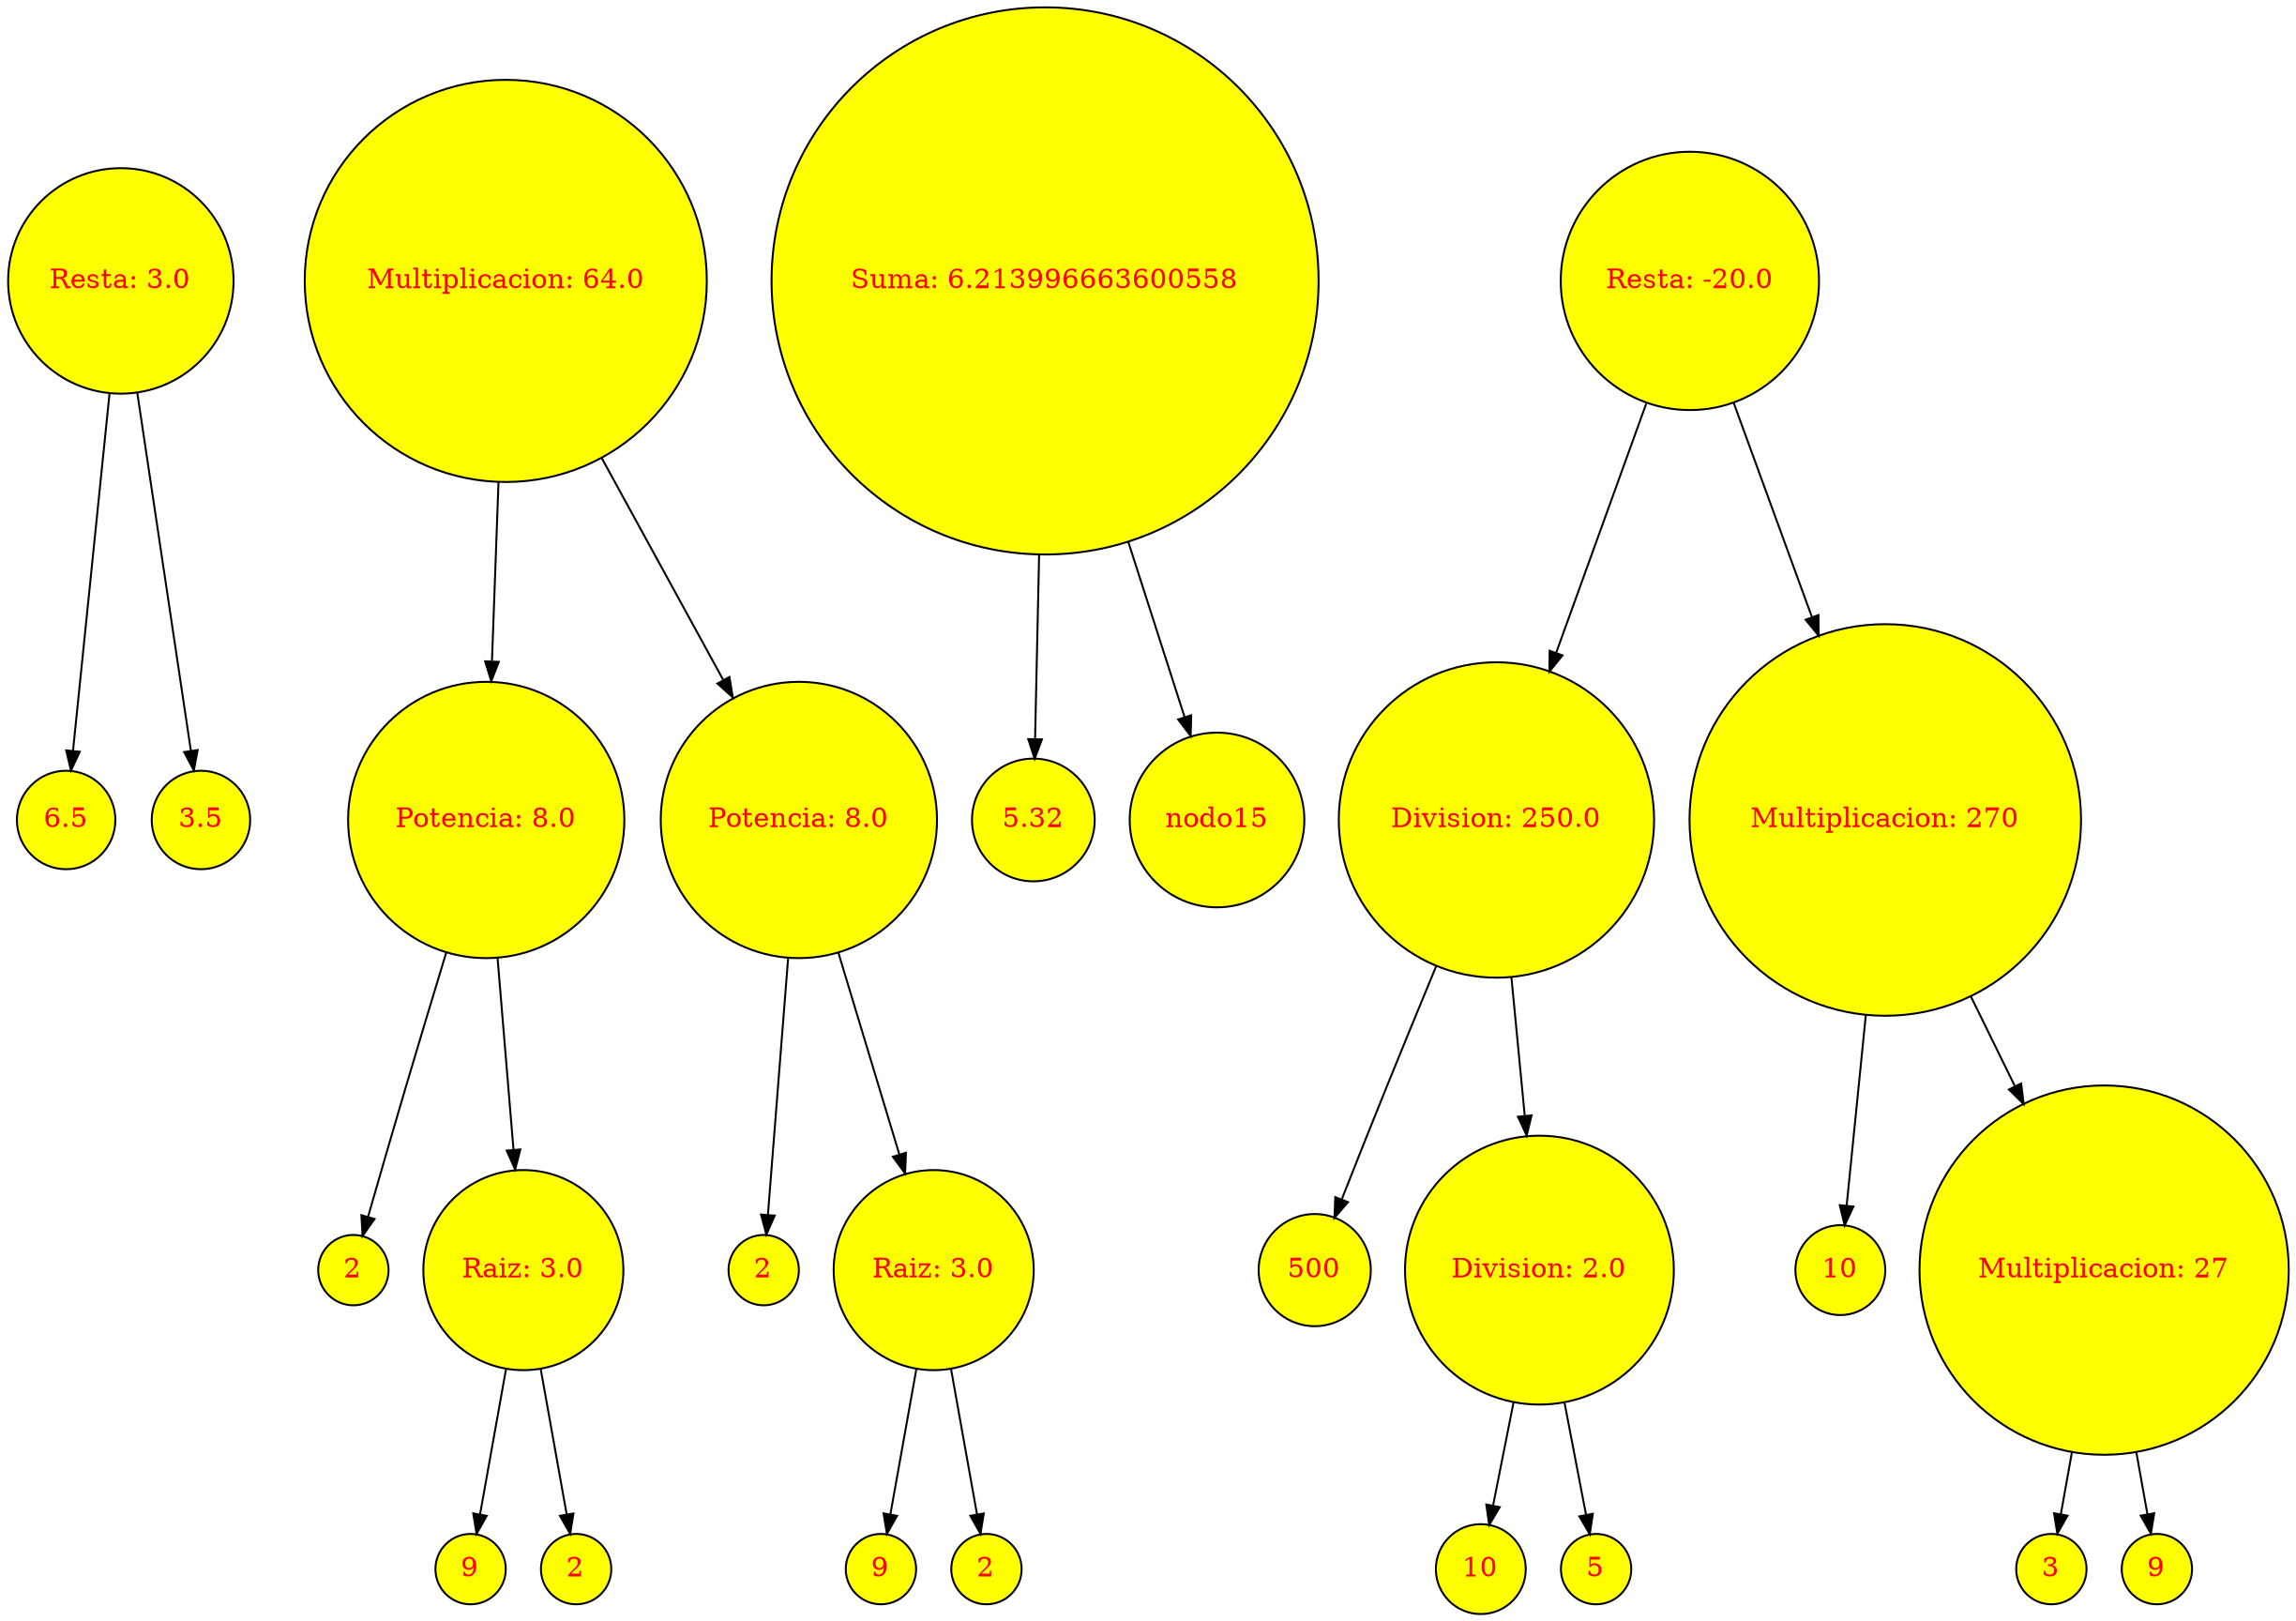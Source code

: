 digraph{
node[fillcolor = "yellow" fontcolor = "red" shape = "circle" style = filled]
nodo0[label = "6.5"]
nodo1[label = "3.5"
]nodo2[label = "Resta: 3.0"
]nodo2->nodo0
nodo2->nodo1 
nodo6[label = "2"]
nodo7[label = "Potencia: 8.0"
]nodo3[label = "9"]
nodo4[label = "2"
]nodo5[label = "Raiz: 3.0"
]nodo5->nodo3
nodo5->nodo4 
nodo7->nodo6
nodo7->nodo5 
nodo11[label = "2"]
nodo12[label = "Potencia: 8.0"
]nodo8[label = "9"]
nodo9[label = "2"
]nodo10[label = "Raiz: 3.0"
]nodo10->nodo8
nodo10->nodo9 
nodo12->nodo11
nodo12->nodo10 
nodo13[label = "Multiplicacion: 64.0"
]nodo13->nodo7
nodo13->nodo12 
nodo16[label = "5.32"]
nodo17[label = "Suma: 6.213996663600558"
]nodo17->nodo15
nodo17->nodo16 
nodo21[label = "500"]
nodo22[label = "Division: 250.0"
]nodo18[label = "10"]
nodo19[label = "5"
]nodo20[label = "Division: 2.0"
]nodo20->nodo18
nodo20->nodo19 
nodo22->nodo21
nodo22->nodo20 
nodo26[label = "10"]
nodo27[label = "Multiplicacion: 270"
]nodo23[label = "3"]
nodo24[label = "9"
]nodo25[label = "Multiplicacion: 27"
]nodo25->nodo23
nodo25->nodo24 
nodo27->nodo26
nodo27->nodo25 
nodo28[label = "Resta: -20.0"
]nodo28->nodo22
nodo28->nodo27 

}